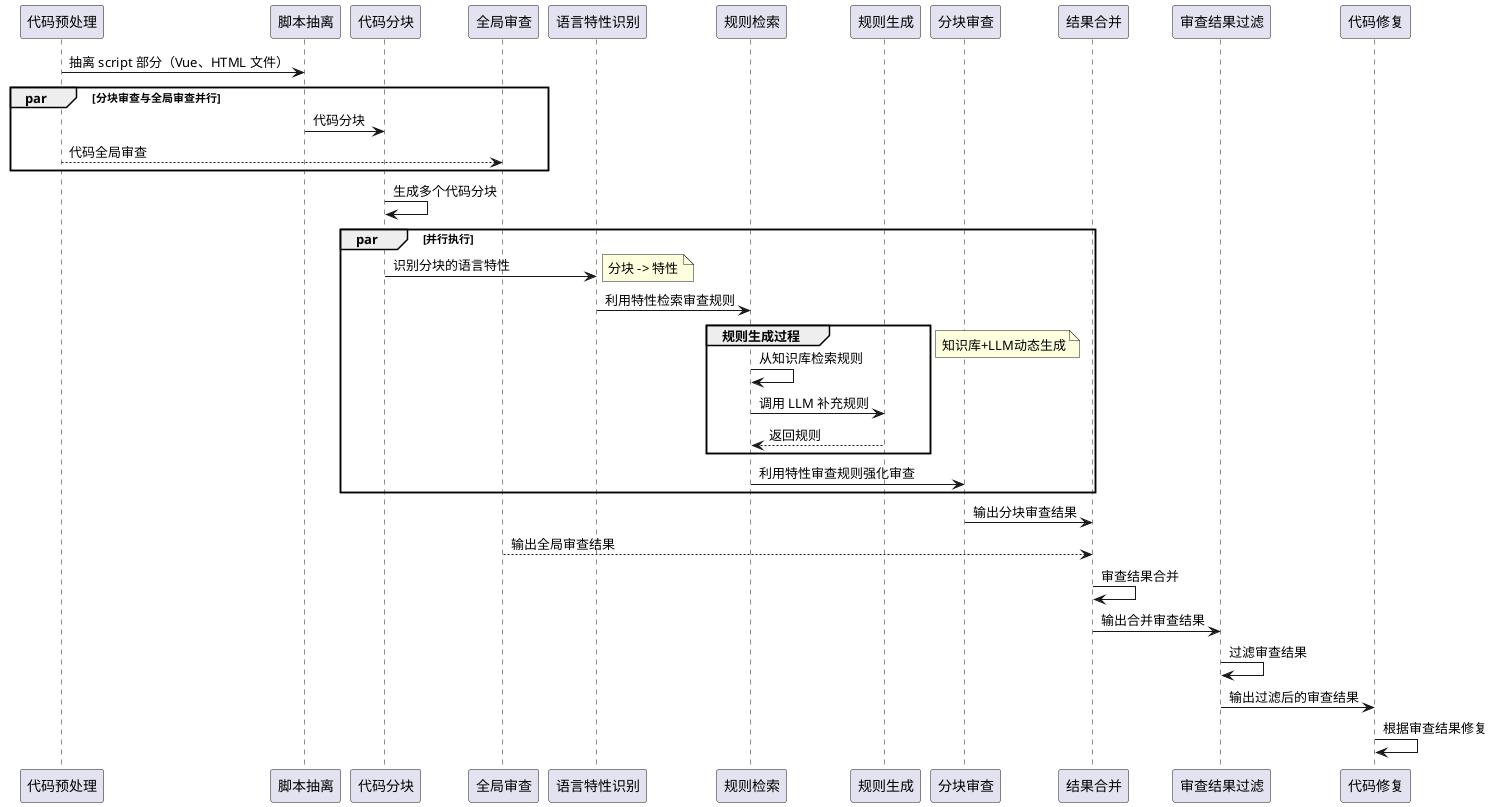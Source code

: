 @startuml

/'
    基于LLM：代码分块、全局审查、语言特性识别、规则生成、分块审查、结果合并、审查结果过滤、代码修复
'/

代码预处理 -> 脚本抽离: 抽离 script 部分（Vue、HTML 文件）

par 分块审查与全局审查并行
    脚本抽离 -> 代码分块: 代码分块
    代码预处理 --> 全局审查: 代码全局审查
end

代码分块 -> 代码分块: 生成多个代码分块

par 并行执行
    代码分块 -> 语言特性识别: 识别分块的语言特性
    note right: 分块 -> 特性

    语言特性识别 -> 规则检索: 利用特性检索审查规则

    group 规则生成过程
        规则检索 -> 规则检索: 从知识库检索规则
        规则检索 -> 规则生成: 调用 LLM 补充规则
        规则生成 --> 规则检索: 返回规则
    end
    note left: 知识库+LLM动态生成

    规则检索 -> 分块审查: 利用特性审查规则强化审查
end

分块审查 -> 结果合并: 输出分块审查结果

全局审查 --> 结果合并: 输出全局审查结果

结果合并 -> 结果合并: 审查结果合并
结果合并 -> 审查结果过滤: 输出合并审查结果

审查结果过滤 -> 审查结果过滤: 过滤审查结果
审查结果过滤 -> 代码修复: 输出过滤后的审查结果

代码修复 -> 代码修复: 根据审查结果修复

@enduml